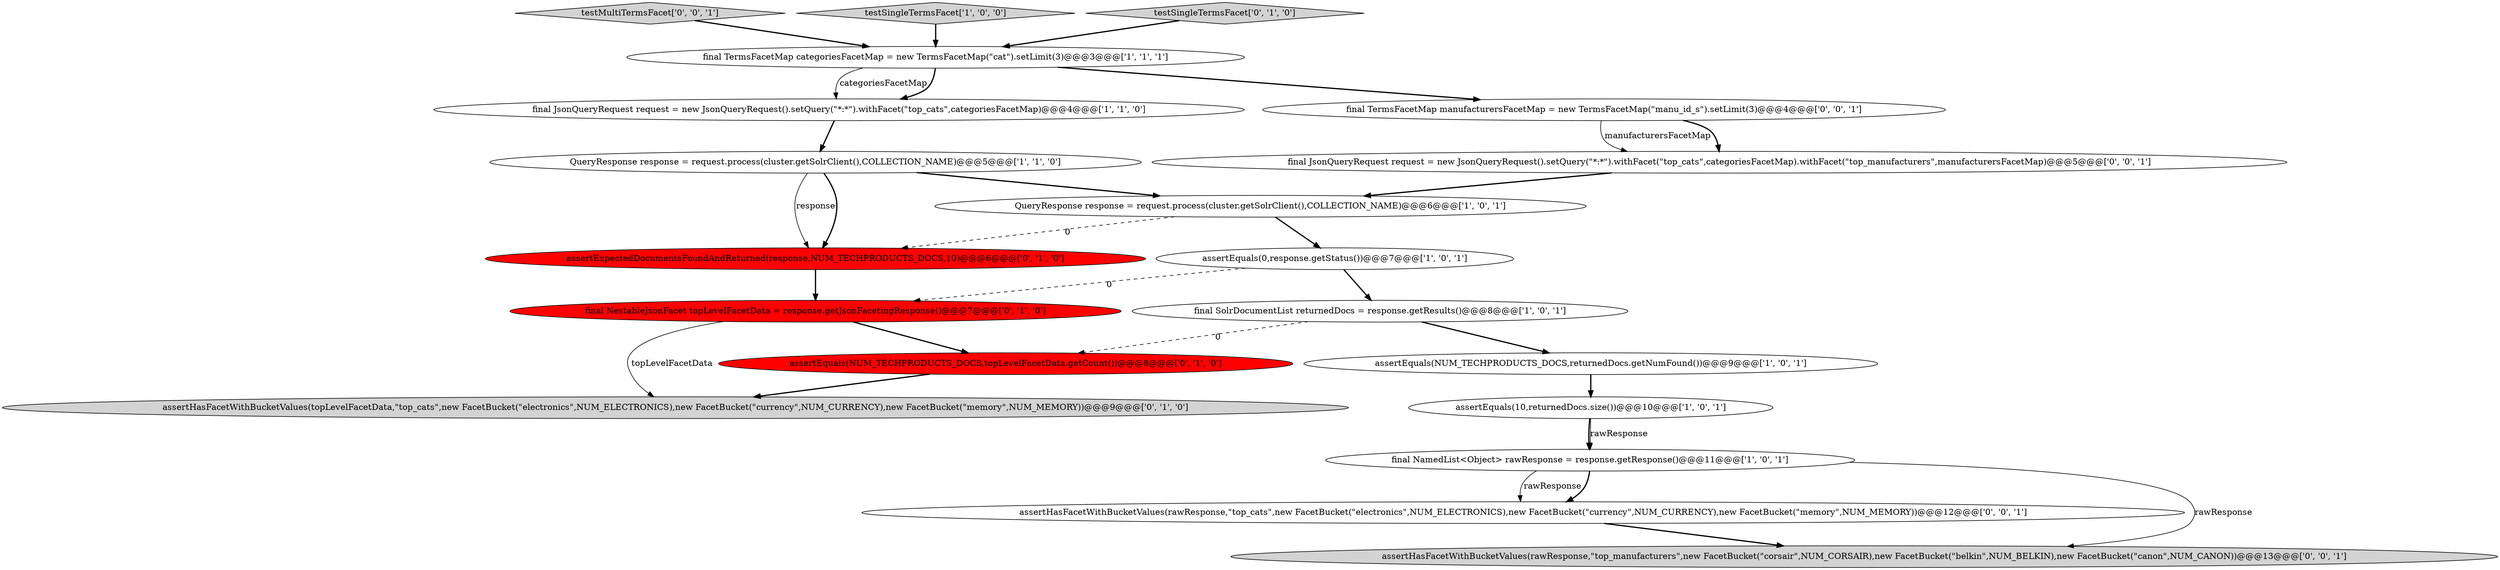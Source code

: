 digraph {
19 [style = filled, label = "testMultiTermsFacet['0', '0', '1']", fillcolor = lightgray, shape = diamond image = "AAA0AAABBB3BBB"];
15 [style = filled, label = "assertHasFacetWithBucketValues(rawResponse,\"top_manufacturers\",new FacetBucket(\"corsair\",NUM_CORSAIR),new FacetBucket(\"belkin\",NUM_BELKIN),new FacetBucket(\"canon\",NUM_CANON))@@@13@@@['0', '0', '1']", fillcolor = lightgray, shape = ellipse image = "AAA0AAABBB3BBB"];
18 [style = filled, label = "final JsonQueryRequest request = new JsonQueryRequest().setQuery(\"*:*\").withFacet(\"top_cats\",categoriesFacetMap).withFacet(\"top_manufacturers\",manufacturersFacetMap)@@@5@@@['0', '0', '1']", fillcolor = white, shape = ellipse image = "AAA0AAABBB3BBB"];
16 [style = filled, label = "assertHasFacetWithBucketValues(rawResponse,\"top_cats\",new FacetBucket(\"electronics\",NUM_ELECTRONICS),new FacetBucket(\"currency\",NUM_CURRENCY),new FacetBucket(\"memory\",NUM_MEMORY))@@@12@@@['0', '0', '1']", fillcolor = white, shape = ellipse image = "AAA0AAABBB3BBB"];
5 [style = filled, label = "testSingleTermsFacet['1', '0', '0']", fillcolor = lightgray, shape = diamond image = "AAA0AAABBB1BBB"];
11 [style = filled, label = "assertHasFacetWithBucketValues(topLevelFacetData,\"top_cats\",new FacetBucket(\"electronics\",NUM_ELECTRONICS),new FacetBucket(\"currency\",NUM_CURRENCY),new FacetBucket(\"memory\",NUM_MEMORY))@@@9@@@['0', '1', '0']", fillcolor = lightgray, shape = ellipse image = "AAA0AAABBB2BBB"];
6 [style = filled, label = "final SolrDocumentList returnedDocs = response.getResults()@@@8@@@['1', '0', '1']", fillcolor = white, shape = ellipse image = "AAA0AAABBB1BBB"];
0 [style = filled, label = "QueryResponse response = request.process(cluster.getSolrClient(),COLLECTION_NAME)@@@5@@@['1', '1', '0']", fillcolor = white, shape = ellipse image = "AAA0AAABBB1BBB"];
17 [style = filled, label = "final TermsFacetMap manufacturersFacetMap = new TermsFacetMap(\"manu_id_s\").setLimit(3)@@@4@@@['0', '0', '1']", fillcolor = white, shape = ellipse image = "AAA0AAABBB3BBB"];
8 [style = filled, label = "final JsonQueryRequest request = new JsonQueryRequest().setQuery(\"*:*\").withFacet(\"top_cats\",categoriesFacetMap)@@@4@@@['1', '1', '0']", fillcolor = white, shape = ellipse image = "AAA0AAABBB1BBB"];
4 [style = filled, label = "final TermsFacetMap categoriesFacetMap = new TermsFacetMap(\"cat\").setLimit(3)@@@3@@@['1', '1', '1']", fillcolor = white, shape = ellipse image = "AAA0AAABBB1BBB"];
10 [style = filled, label = "final NestableJsonFacet topLevelFacetData = response.getJsonFacetingResponse()@@@7@@@['0', '1', '0']", fillcolor = red, shape = ellipse image = "AAA1AAABBB2BBB"];
2 [style = filled, label = "assertEquals(10,returnedDocs.size())@@@10@@@['1', '0', '1']", fillcolor = white, shape = ellipse image = "AAA0AAABBB1BBB"];
3 [style = filled, label = "QueryResponse response = request.process(cluster.getSolrClient(),COLLECTION_NAME)@@@6@@@['1', '0', '1']", fillcolor = white, shape = ellipse image = "AAA0AAABBB1BBB"];
13 [style = filled, label = "assertExpectedDocumentsFoundAndReturned(response,NUM_TECHPRODUCTS_DOCS,10)@@@6@@@['0', '1', '0']", fillcolor = red, shape = ellipse image = "AAA1AAABBB2BBB"];
12 [style = filled, label = "testSingleTermsFacet['0', '1', '0']", fillcolor = lightgray, shape = diamond image = "AAA0AAABBB2BBB"];
14 [style = filled, label = "assertEquals(NUM_TECHPRODUCTS_DOCS,topLevelFacetData.getCount())@@@8@@@['0', '1', '0']", fillcolor = red, shape = ellipse image = "AAA1AAABBB2BBB"];
1 [style = filled, label = "final NamedList<Object> rawResponse = response.getResponse()@@@11@@@['1', '0', '1']", fillcolor = white, shape = ellipse image = "AAA0AAABBB1BBB"];
9 [style = filled, label = "assertEquals(NUM_TECHPRODUCTS_DOCS,returnedDocs.getNumFound())@@@9@@@['1', '0', '1']", fillcolor = white, shape = ellipse image = "AAA0AAABBB1BBB"];
7 [style = filled, label = "assertEquals(0,response.getStatus())@@@7@@@['1', '0', '1']", fillcolor = white, shape = ellipse image = "AAA0AAABBB1BBB"];
17->18 [style = solid, label="manufacturersFacetMap"];
0->3 [style = bold, label=""];
13->10 [style = bold, label=""];
16->15 [style = bold, label=""];
18->3 [style = bold, label=""];
0->13 [style = solid, label="response"];
0->13 [style = bold, label=""];
4->17 [style = bold, label=""];
10->14 [style = bold, label=""];
9->2 [style = bold, label=""];
4->8 [style = solid, label="categoriesFacetMap"];
2->1 [style = bold, label=""];
6->14 [style = dashed, label="0"];
3->13 [style = dashed, label="0"];
1->15 [style = solid, label="rawResponse"];
8->0 [style = bold, label=""];
2->1 [style = solid, label="rawResponse"];
1->16 [style = solid, label="rawResponse"];
12->4 [style = bold, label=""];
3->7 [style = bold, label=""];
1->16 [style = bold, label=""];
5->4 [style = bold, label=""];
7->6 [style = bold, label=""];
10->11 [style = solid, label="topLevelFacetData"];
4->8 [style = bold, label=""];
7->10 [style = dashed, label="0"];
19->4 [style = bold, label=""];
6->9 [style = bold, label=""];
14->11 [style = bold, label=""];
17->18 [style = bold, label=""];
}
